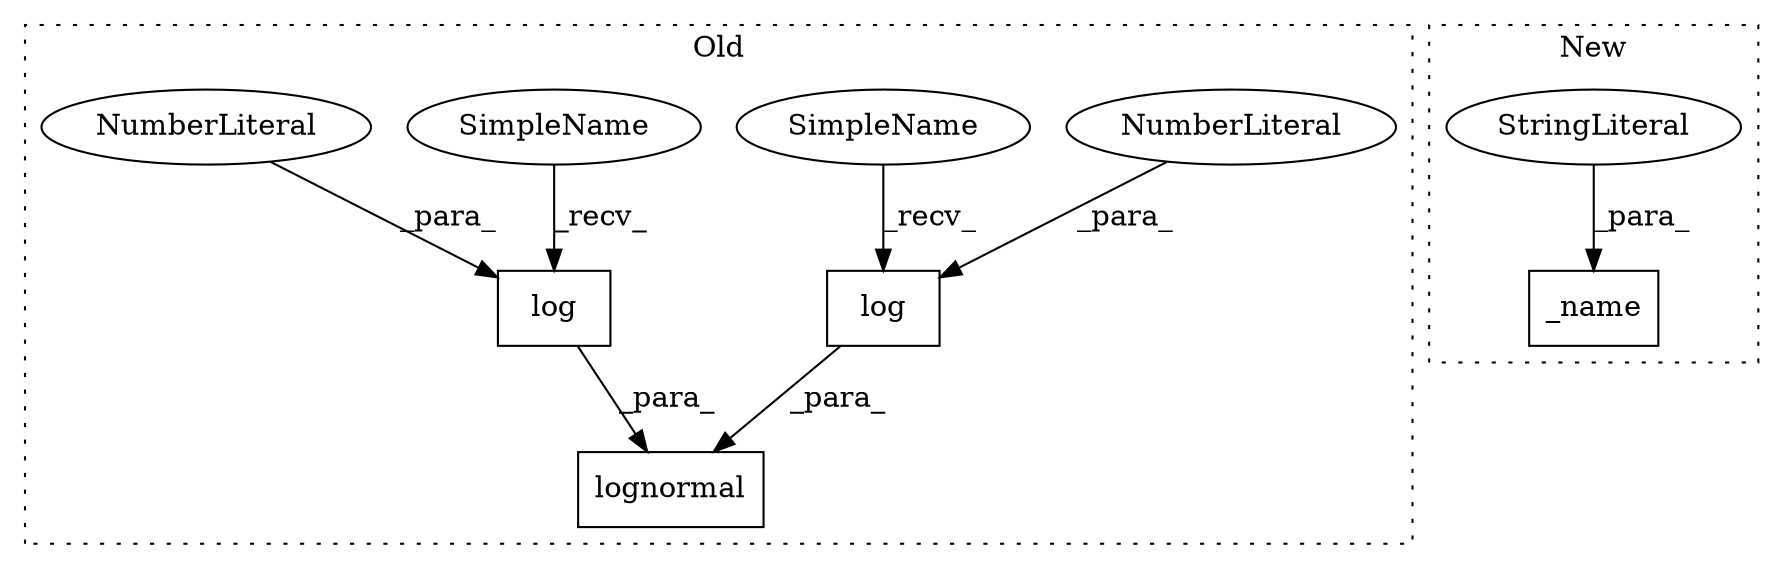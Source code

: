 digraph G {
subgraph cluster0 {
1 [label="log" a="32" s="7208,7217" l="4,1" shape="box"];
3 [label="NumberLiteral" a="34" s="7212" l="5" shape="ellipse"];
4 [label="log" a="32" s="7225,7235" l="4,1" shape="box"];
5 [label="NumberLiteral" a="34" s="7229" l="6" shape="ellipse"];
7 [label="lognormal" a="32" s="7175,7236" l="10,1" shape="box"];
8 [label="SimpleName" a="42" s="7202" l="5" shape="ellipse"];
9 [label="SimpleName" a="42" s="7219" l="5" shape="ellipse"];
label = "Old";
style="dotted";
}
subgraph cluster1 {
2 [label="_name" a="32" s="9967,9980" l="6,1" shape="box"];
6 [label="StringLiteral" a="45" s="9973" l="7" shape="ellipse"];
label = "New";
style="dotted";
}
1 -> 7 [label="_para_"];
3 -> 1 [label="_para_"];
4 -> 7 [label="_para_"];
5 -> 4 [label="_para_"];
6 -> 2 [label="_para_"];
8 -> 1 [label="_recv_"];
9 -> 4 [label="_recv_"];
}